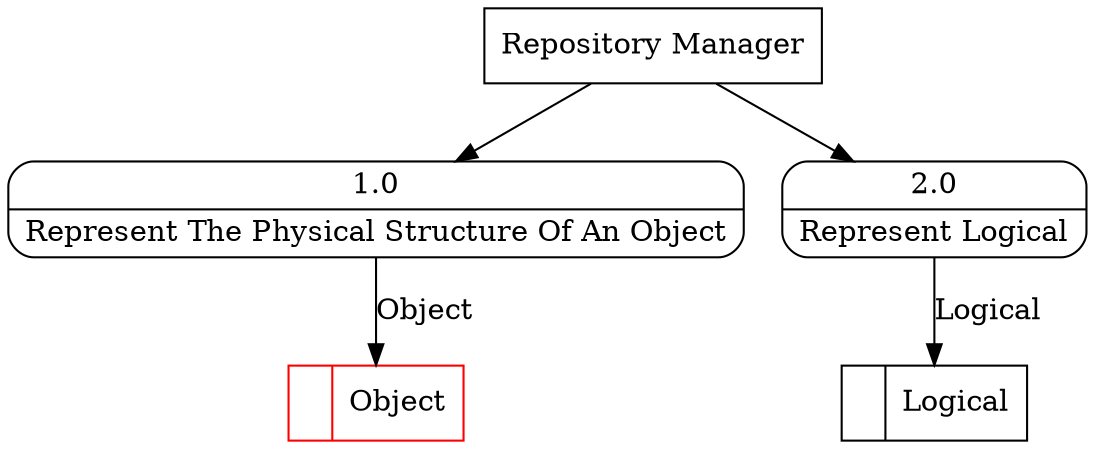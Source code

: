 digraph dfd2{ 
node[shape=record]
200 [label="<f0>  |<f1> Logical " ];
201 [label="<f0>  |<f1> Object " color=red];
202 [label="Repository Manager" shape=box];
203 [label="{<f0> 1.0|<f1> Represent The Physical Structure Of An Object }" shape=Mrecord];
204 [label="{<f0> 2.0|<f1> Represent Logical }" shape=Mrecord];
202 -> 203
202 -> 204
203 -> 201 [label="Object"]
204 -> 200 [label="Logical"]
}